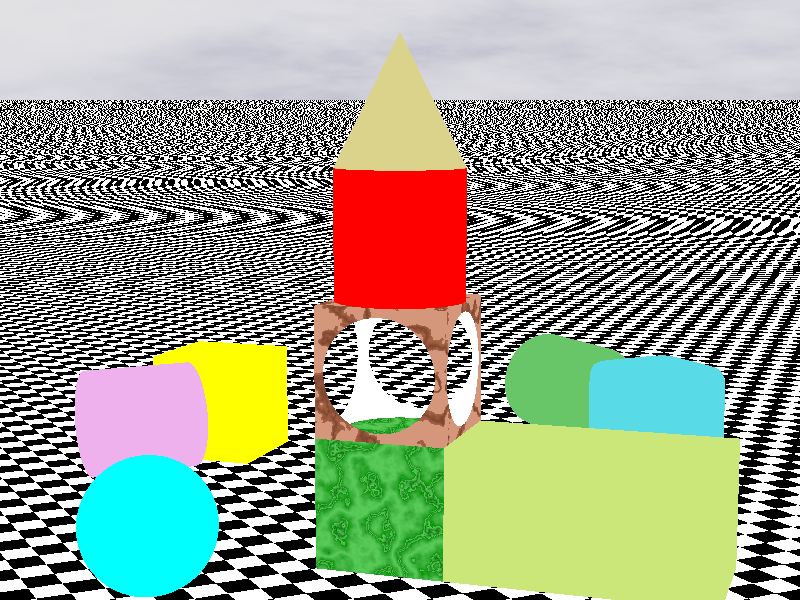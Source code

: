#include "colors.inc" 
#include "shapes.inc"
#include "woods.inc"
#include "metals.inc"
#include "stones.inc"
#include "textures.inc" 
#include "skies.inc"    


sky_sphere {
  S_Cloud5
}

 
camera{
  location <-10,4,-20> 
  look_at<0,1,0>
  angle 30
} 
 
light_source{<-8,20,-20> color 2*White}

object{ 
  Plane_XZ
    pigment{ color Wheat}     
    translate<0,-3,0>
    pigment{
        checker color Black White
        scale 0.5
    }
}
 
object{ 
    cylinder{<0,0,0>,<0,0,-2>,1}
    pigment{color Red}
    rotate 90*x
    translate<0,1,0>

}

object{ 
  Cone_Y
    translate <0,4,0>
 
    texture{Brass_Texture}

}                                  


difference{
  object{
    Cube
      pigment{MediumBlue}
      rotate 45*y      
      texture{pigment{Cherry_Wood}}
  }

  object{
    sphere{<0,0,0>,1.1}
      pigment{color White}            
      scale 1.2 
  }

}

object{
  Sphere
    pigment{color Cyan}
    translate<-4,-2,0>   
}
 
object{
  Cube
    texture{pigment{Jade}}
    rotate 45*y 
    translate<0,-2,0>
}

object{
  box{<1,-4,-1>,<5,-1,1>}
    pigment{YellowGreen}
    rotate 45*y
} 
 
object{
  Cube
    pigment{color Yellow}
    rotate 45*y 
    translate<0,-2,8>
}    

object{
  Disk_X
    pigment{Orchid}
    translate<-2,-2,7> 
}  

object{
  Disk_Z
    pigment{color ForestGreen}
    translate<7,-2,6>
} 



superellipsoid{<0.25,0.25> 
    material{M_Dark_Green_Glass}
    translate<7,-2,3>
}
